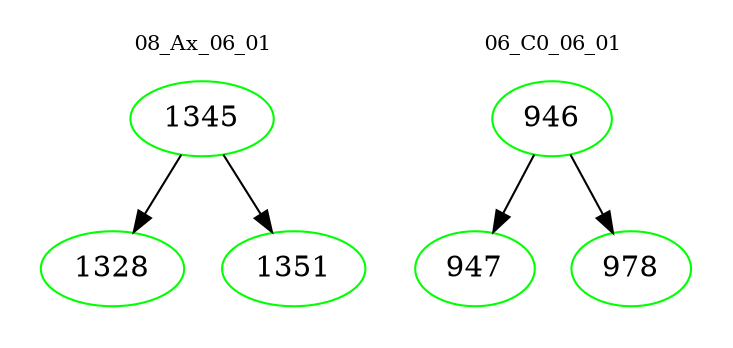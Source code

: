 digraph{
subgraph cluster_0 {
color = white
label = "08_Ax_06_01";
fontsize=10;
T0_1345 [label="1345", color="green"]
T0_1345 -> T0_1328 [color="black"]
T0_1328 [label="1328", color="green"]
T0_1345 -> T0_1351 [color="black"]
T0_1351 [label="1351", color="green"]
}
subgraph cluster_1 {
color = white
label = "06_C0_06_01";
fontsize=10;
T1_946 [label="946", color="green"]
T1_946 -> T1_947 [color="black"]
T1_947 [label="947", color="green"]
T1_946 -> T1_978 [color="black"]
T1_978 [label="978", color="green"]
}
}
